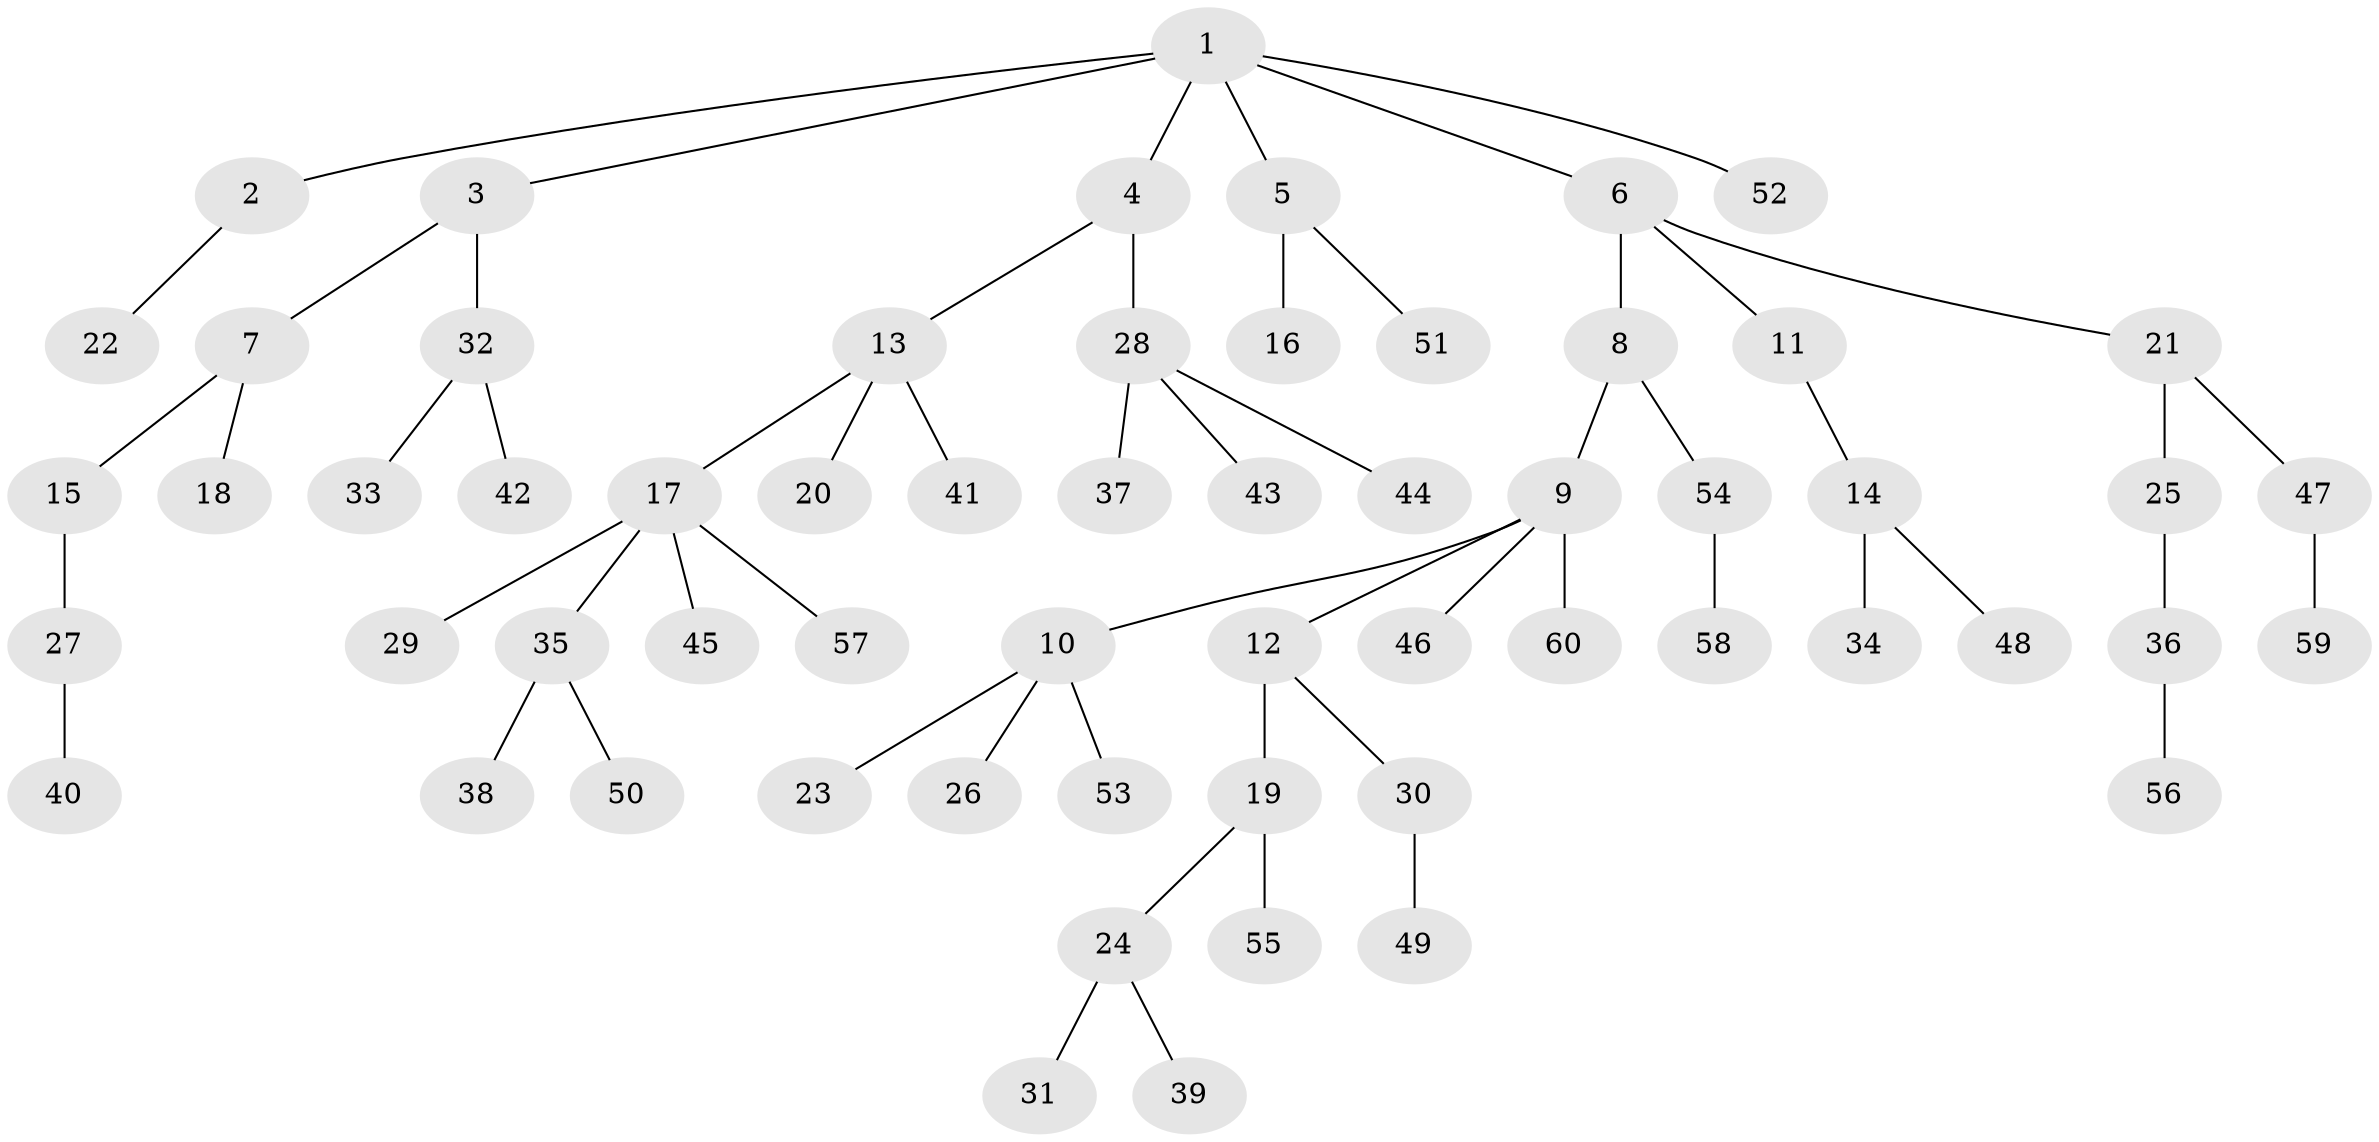 // Generated by graph-tools (version 1.1) at 2025/50/03/09/25 03:50:25]
// undirected, 60 vertices, 59 edges
graph export_dot {
graph [start="1"]
  node [color=gray90,style=filled];
  1;
  2;
  3;
  4;
  5;
  6;
  7;
  8;
  9;
  10;
  11;
  12;
  13;
  14;
  15;
  16;
  17;
  18;
  19;
  20;
  21;
  22;
  23;
  24;
  25;
  26;
  27;
  28;
  29;
  30;
  31;
  32;
  33;
  34;
  35;
  36;
  37;
  38;
  39;
  40;
  41;
  42;
  43;
  44;
  45;
  46;
  47;
  48;
  49;
  50;
  51;
  52;
  53;
  54;
  55;
  56;
  57;
  58;
  59;
  60;
  1 -- 2;
  1 -- 3;
  1 -- 4;
  1 -- 5;
  1 -- 6;
  1 -- 52;
  2 -- 22;
  3 -- 7;
  3 -- 32;
  4 -- 13;
  4 -- 28;
  5 -- 16;
  5 -- 51;
  6 -- 8;
  6 -- 11;
  6 -- 21;
  7 -- 15;
  7 -- 18;
  8 -- 9;
  8 -- 54;
  9 -- 10;
  9 -- 12;
  9 -- 46;
  9 -- 60;
  10 -- 23;
  10 -- 26;
  10 -- 53;
  11 -- 14;
  12 -- 19;
  12 -- 30;
  13 -- 17;
  13 -- 20;
  13 -- 41;
  14 -- 34;
  14 -- 48;
  15 -- 27;
  17 -- 29;
  17 -- 35;
  17 -- 45;
  17 -- 57;
  19 -- 24;
  19 -- 55;
  21 -- 25;
  21 -- 47;
  24 -- 31;
  24 -- 39;
  25 -- 36;
  27 -- 40;
  28 -- 37;
  28 -- 43;
  28 -- 44;
  30 -- 49;
  32 -- 33;
  32 -- 42;
  35 -- 38;
  35 -- 50;
  36 -- 56;
  47 -- 59;
  54 -- 58;
}
